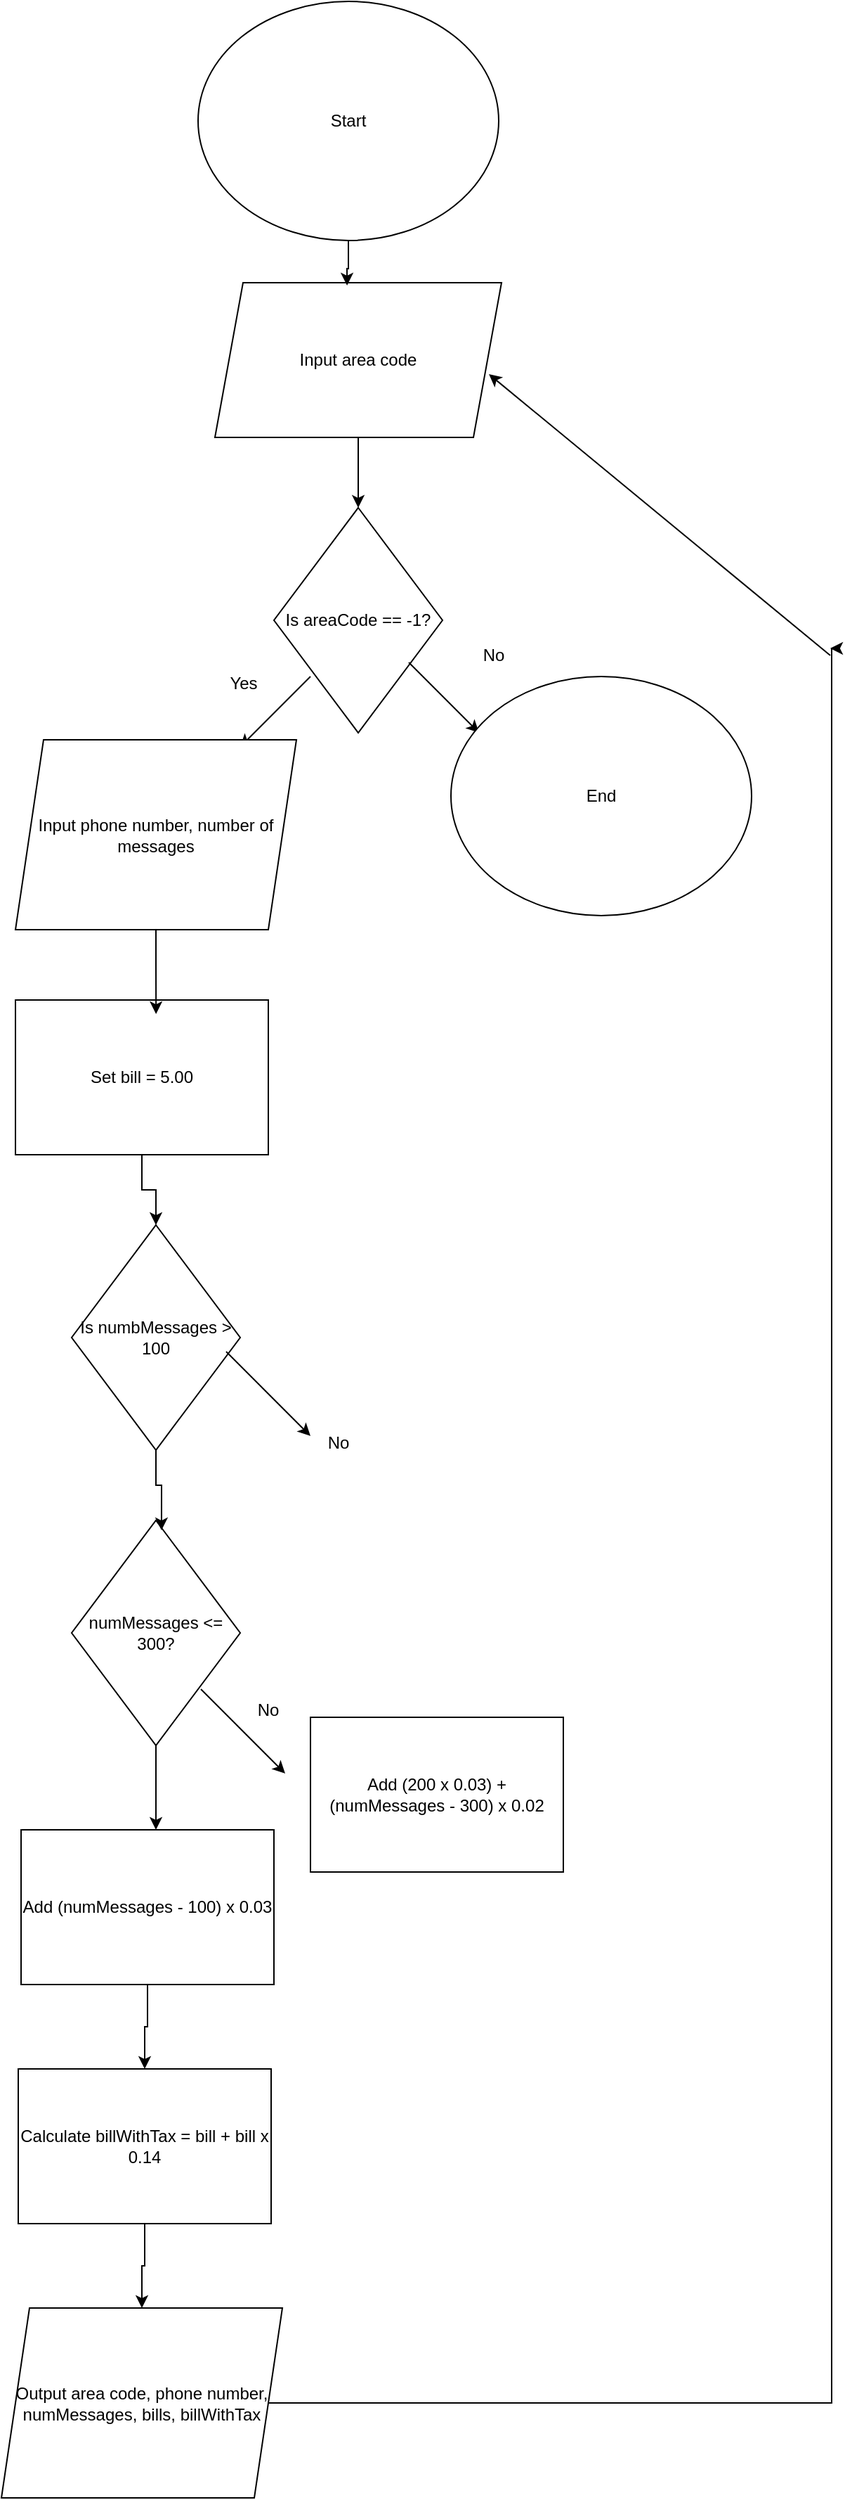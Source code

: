 <mxfile version="26.1.1">
  <diagram name="Page-1" id="a-ytN03hc-aiOAGzS_v8">
    <mxGraphModel dx="1098" dy="1180" grid="1" gridSize="10" guides="1" tooltips="1" connect="1" arrows="1" fold="1" page="1" pageScale="1" pageWidth="827" pageHeight="1169" math="0" shadow="0">
      <root>
        <mxCell id="0" />
        <mxCell id="1" parent="0" />
        <mxCell id="dYyR_N_H1Vrfso9IkeuZ-1" value="Start" style="ellipse;whiteSpace=wrap;html=1;" vertex="1" parent="1">
          <mxGeometry x="300" width="214" height="170" as="geometry" />
        </mxCell>
        <mxCell id="dYyR_N_H1Vrfso9IkeuZ-5" style="edgeStyle=orthogonalEdgeStyle;rounded=0;orthogonalLoop=1;jettySize=auto;html=1;entryX=0.5;entryY=0;entryDx=0;entryDy=0;" edge="1" parent="1" source="dYyR_N_H1Vrfso9IkeuZ-2" target="dYyR_N_H1Vrfso9IkeuZ-4">
          <mxGeometry relative="1" as="geometry" />
        </mxCell>
        <mxCell id="dYyR_N_H1Vrfso9IkeuZ-2" value="Input area code" style="shape=parallelogram;perimeter=parallelogramPerimeter;whiteSpace=wrap;html=1;fixedSize=1;" vertex="1" parent="1">
          <mxGeometry x="312" y="200" width="204" height="110" as="geometry" />
        </mxCell>
        <mxCell id="dYyR_N_H1Vrfso9IkeuZ-3" style="edgeStyle=orthogonalEdgeStyle;rounded=0;orthogonalLoop=1;jettySize=auto;html=1;entryX=0.461;entryY=0.018;entryDx=0;entryDy=0;entryPerimeter=0;" edge="1" parent="1" source="dYyR_N_H1Vrfso9IkeuZ-1" target="dYyR_N_H1Vrfso9IkeuZ-2">
          <mxGeometry relative="1" as="geometry" />
        </mxCell>
        <mxCell id="dYyR_N_H1Vrfso9IkeuZ-4" value="Is areaCode == -1?" style="rhombus;whiteSpace=wrap;html=1;" vertex="1" parent="1">
          <mxGeometry x="354" y="360" width="120" height="160" as="geometry" />
        </mxCell>
        <mxCell id="dYyR_N_H1Vrfso9IkeuZ-6" value="" style="endArrow=classic;html=1;rounded=0;" edge="1" parent="1">
          <mxGeometry width="50" height="50" relative="1" as="geometry">
            <mxPoint x="380" y="480" as="sourcePoint" />
            <mxPoint x="330" y="530" as="targetPoint" />
          </mxGeometry>
        </mxCell>
        <mxCell id="dYyR_N_H1Vrfso9IkeuZ-7" value="" style="endArrow=classic;html=1;rounded=0;" edge="1" parent="1">
          <mxGeometry width="50" height="50" relative="1" as="geometry">
            <mxPoint x="450" y="470" as="sourcePoint" />
            <mxPoint x="500" y="520" as="targetPoint" />
          </mxGeometry>
        </mxCell>
        <mxCell id="dYyR_N_H1Vrfso9IkeuZ-8" value="Yes" style="text;html=1;align=center;verticalAlign=middle;resizable=0;points=[];autosize=1;strokeColor=none;fillColor=none;" vertex="1" parent="1">
          <mxGeometry x="312" y="470" width="40" height="30" as="geometry" />
        </mxCell>
        <mxCell id="dYyR_N_H1Vrfso9IkeuZ-9" value="No" style="text;html=1;align=center;verticalAlign=middle;resizable=0;points=[];autosize=1;strokeColor=none;fillColor=none;" vertex="1" parent="1">
          <mxGeometry x="490" y="450" width="40" height="30" as="geometry" />
        </mxCell>
        <mxCell id="dYyR_N_H1Vrfso9IkeuZ-10" value="End" style="ellipse;whiteSpace=wrap;html=1;" vertex="1" parent="1">
          <mxGeometry x="480" y="480" width="214" height="170" as="geometry" />
        </mxCell>
        <mxCell id="dYyR_N_H1Vrfso9IkeuZ-15" style="edgeStyle=orthogonalEdgeStyle;rounded=0;orthogonalLoop=1;jettySize=auto;html=1;" edge="1" parent="1" source="dYyR_N_H1Vrfso9IkeuZ-11" target="dYyR_N_H1Vrfso9IkeuZ-14">
          <mxGeometry relative="1" as="geometry" />
        </mxCell>
        <mxCell id="dYyR_N_H1Vrfso9IkeuZ-11" value="Set bill = 5.00" style="rounded=0;whiteSpace=wrap;html=1;" vertex="1" parent="1">
          <mxGeometry x="170" y="710" width="180" height="110" as="geometry" />
        </mxCell>
        <mxCell id="dYyR_N_H1Vrfso9IkeuZ-12" value="Input phone number, number of messages" style="shape=parallelogram;perimeter=parallelogramPerimeter;whiteSpace=wrap;html=1;fixedSize=1;" vertex="1" parent="1">
          <mxGeometry x="170" y="525" width="200" height="135" as="geometry" />
        </mxCell>
        <mxCell id="dYyR_N_H1Vrfso9IkeuZ-13" style="edgeStyle=orthogonalEdgeStyle;rounded=0;orthogonalLoop=1;jettySize=auto;html=1;entryX=0.556;entryY=0.091;entryDx=0;entryDy=0;entryPerimeter=0;" edge="1" parent="1" source="dYyR_N_H1Vrfso9IkeuZ-12" target="dYyR_N_H1Vrfso9IkeuZ-11">
          <mxGeometry relative="1" as="geometry" />
        </mxCell>
        <mxCell id="dYyR_N_H1Vrfso9IkeuZ-14" value="Is numbMessages &amp;gt; 100" style="rhombus;whiteSpace=wrap;html=1;" vertex="1" parent="1">
          <mxGeometry x="210" y="870" width="120" height="160" as="geometry" />
        </mxCell>
        <mxCell id="dYyR_N_H1Vrfso9IkeuZ-21" style="edgeStyle=orthogonalEdgeStyle;rounded=0;orthogonalLoop=1;jettySize=auto;html=1;" edge="1" parent="1" source="dYyR_N_H1Vrfso9IkeuZ-16">
          <mxGeometry relative="1" as="geometry">
            <mxPoint x="270" y="1300" as="targetPoint" />
          </mxGeometry>
        </mxCell>
        <mxCell id="dYyR_N_H1Vrfso9IkeuZ-16" value="numMessages &amp;lt;= 300?" style="rhombus;whiteSpace=wrap;html=1;" vertex="1" parent="1">
          <mxGeometry x="210" y="1080" width="120" height="160" as="geometry" />
        </mxCell>
        <mxCell id="dYyR_N_H1Vrfso9IkeuZ-17" style="edgeStyle=orthogonalEdgeStyle;rounded=0;orthogonalLoop=1;jettySize=auto;html=1;entryX=0.533;entryY=0.044;entryDx=0;entryDy=0;entryPerimeter=0;" edge="1" parent="1" source="dYyR_N_H1Vrfso9IkeuZ-14" target="dYyR_N_H1Vrfso9IkeuZ-16">
          <mxGeometry relative="1" as="geometry" />
        </mxCell>
        <mxCell id="dYyR_N_H1Vrfso9IkeuZ-18" value="No" style="text;html=1;align=center;verticalAlign=middle;whiteSpace=wrap;rounded=0;" vertex="1" parent="1">
          <mxGeometry x="370" y="1010" width="60" height="30" as="geometry" />
        </mxCell>
        <mxCell id="dYyR_N_H1Vrfso9IkeuZ-19" value="" style="endArrow=classic;html=1;rounded=0;" edge="1" parent="1">
          <mxGeometry width="50" height="50" relative="1" as="geometry">
            <mxPoint x="320" y="960" as="sourcePoint" />
            <mxPoint x="380" y="1020" as="targetPoint" />
          </mxGeometry>
        </mxCell>
        <mxCell id="dYyR_N_H1Vrfso9IkeuZ-22" value="" style="endArrow=classic;html=1;rounded=0;" edge="1" parent="1">
          <mxGeometry width="50" height="50" relative="1" as="geometry">
            <mxPoint x="302" y="1200" as="sourcePoint" />
            <mxPoint x="362" y="1260" as="targetPoint" />
          </mxGeometry>
        </mxCell>
        <mxCell id="dYyR_N_H1Vrfso9IkeuZ-23" value="No" style="text;html=1;align=center;verticalAlign=middle;whiteSpace=wrap;rounded=0;" vertex="1" parent="1">
          <mxGeometry x="320" y="1200" width="60" height="30" as="geometry" />
        </mxCell>
        <mxCell id="dYyR_N_H1Vrfso9IkeuZ-27" style="edgeStyle=orthogonalEdgeStyle;rounded=0;orthogonalLoop=1;jettySize=auto;html=1;entryX=0.5;entryY=0;entryDx=0;entryDy=0;" edge="1" parent="1" source="dYyR_N_H1Vrfso9IkeuZ-24" target="dYyR_N_H1Vrfso9IkeuZ-26">
          <mxGeometry relative="1" as="geometry" />
        </mxCell>
        <mxCell id="dYyR_N_H1Vrfso9IkeuZ-24" value="Add (numMessages - 100) x 0.03" style="rounded=0;whiteSpace=wrap;html=1;" vertex="1" parent="1">
          <mxGeometry x="174" y="1300" width="180" height="110" as="geometry" />
        </mxCell>
        <mxCell id="dYyR_N_H1Vrfso9IkeuZ-25" value="Add (200 x 0.03) + (numMessages - 300) x 0.02" style="rounded=0;whiteSpace=wrap;html=1;" vertex="1" parent="1">
          <mxGeometry x="380" y="1220" width="180" height="110" as="geometry" />
        </mxCell>
        <mxCell id="dYyR_N_H1Vrfso9IkeuZ-29" style="edgeStyle=orthogonalEdgeStyle;rounded=0;orthogonalLoop=1;jettySize=auto;html=1;entryX=0.5;entryY=0;entryDx=0;entryDy=0;" edge="1" parent="1" source="dYyR_N_H1Vrfso9IkeuZ-26" target="dYyR_N_H1Vrfso9IkeuZ-28">
          <mxGeometry relative="1" as="geometry" />
        </mxCell>
        <mxCell id="dYyR_N_H1Vrfso9IkeuZ-26" value="Calculate billWithTax = bill + bill x 0.14" style="rounded=0;whiteSpace=wrap;html=1;" vertex="1" parent="1">
          <mxGeometry x="172" y="1470" width="180" height="110" as="geometry" />
        </mxCell>
        <mxCell id="dYyR_N_H1Vrfso9IkeuZ-30" style="edgeStyle=orthogonalEdgeStyle;rounded=0;orthogonalLoop=1;jettySize=auto;html=1;" edge="1" parent="1" source="dYyR_N_H1Vrfso9IkeuZ-28">
          <mxGeometry relative="1" as="geometry">
            <mxPoint x="750" y="460" as="targetPoint" />
            <Array as="points">
              <mxPoint x="751" y="1708" />
            </Array>
          </mxGeometry>
        </mxCell>
        <mxCell id="dYyR_N_H1Vrfso9IkeuZ-28" value="Output area code, phone number, numMessages, bills, billWithTax" style="shape=parallelogram;perimeter=parallelogramPerimeter;whiteSpace=wrap;html=1;fixedSize=1;" vertex="1" parent="1">
          <mxGeometry x="160" y="1640" width="200" height="135" as="geometry" />
        </mxCell>
        <mxCell id="dYyR_N_H1Vrfso9IkeuZ-31" value="" style="endArrow=classic;html=1;rounded=0;entryX=0.956;entryY=0.591;entryDx=0;entryDy=0;entryPerimeter=0;" edge="1" parent="1" target="dYyR_N_H1Vrfso9IkeuZ-2">
          <mxGeometry width="50" height="50" relative="1" as="geometry">
            <mxPoint x="750" y="465" as="sourcePoint" />
            <mxPoint x="800" y="415" as="targetPoint" />
          </mxGeometry>
        </mxCell>
      </root>
    </mxGraphModel>
  </diagram>
</mxfile>
